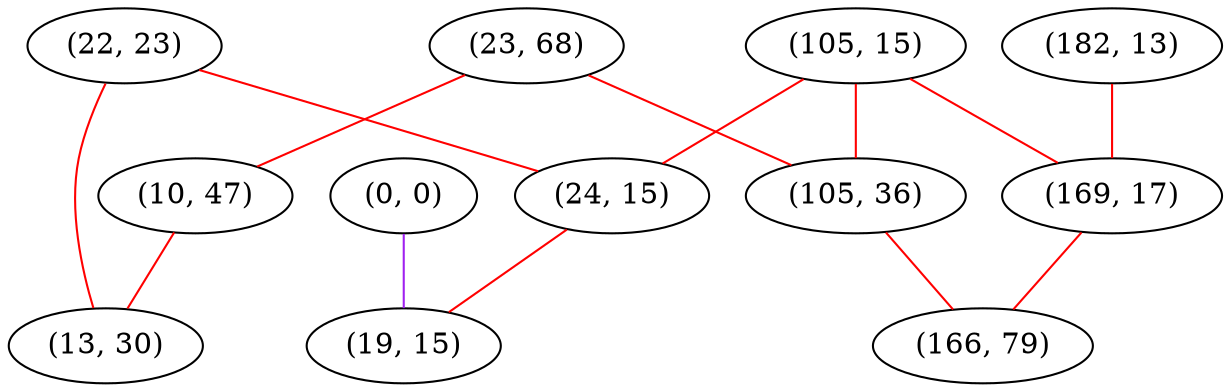 graph "" {
"(23, 68)";
"(0, 0)";
"(22, 23)";
"(182, 13)";
"(105, 15)";
"(24, 15)";
"(10, 47)";
"(19, 15)";
"(169, 17)";
"(105, 36)";
"(13, 30)";
"(166, 79)";
"(23, 68)" -- "(10, 47)"  [color=red, key=0, weight=1];
"(23, 68)" -- "(105, 36)"  [color=red, key=0, weight=1];
"(0, 0)" -- "(19, 15)"  [color=purple, key=0, weight=4];
"(22, 23)" -- "(13, 30)"  [color=red, key=0, weight=1];
"(22, 23)" -- "(24, 15)"  [color=red, key=0, weight=1];
"(182, 13)" -- "(169, 17)"  [color=red, key=0, weight=1];
"(105, 15)" -- "(105, 36)"  [color=red, key=0, weight=1];
"(105, 15)" -- "(24, 15)"  [color=red, key=0, weight=1];
"(105, 15)" -- "(169, 17)"  [color=red, key=0, weight=1];
"(24, 15)" -- "(19, 15)"  [color=red, key=0, weight=1];
"(10, 47)" -- "(13, 30)"  [color=red, key=0, weight=1];
"(169, 17)" -- "(166, 79)"  [color=red, key=0, weight=1];
"(105, 36)" -- "(166, 79)"  [color=red, key=0, weight=1];
}
